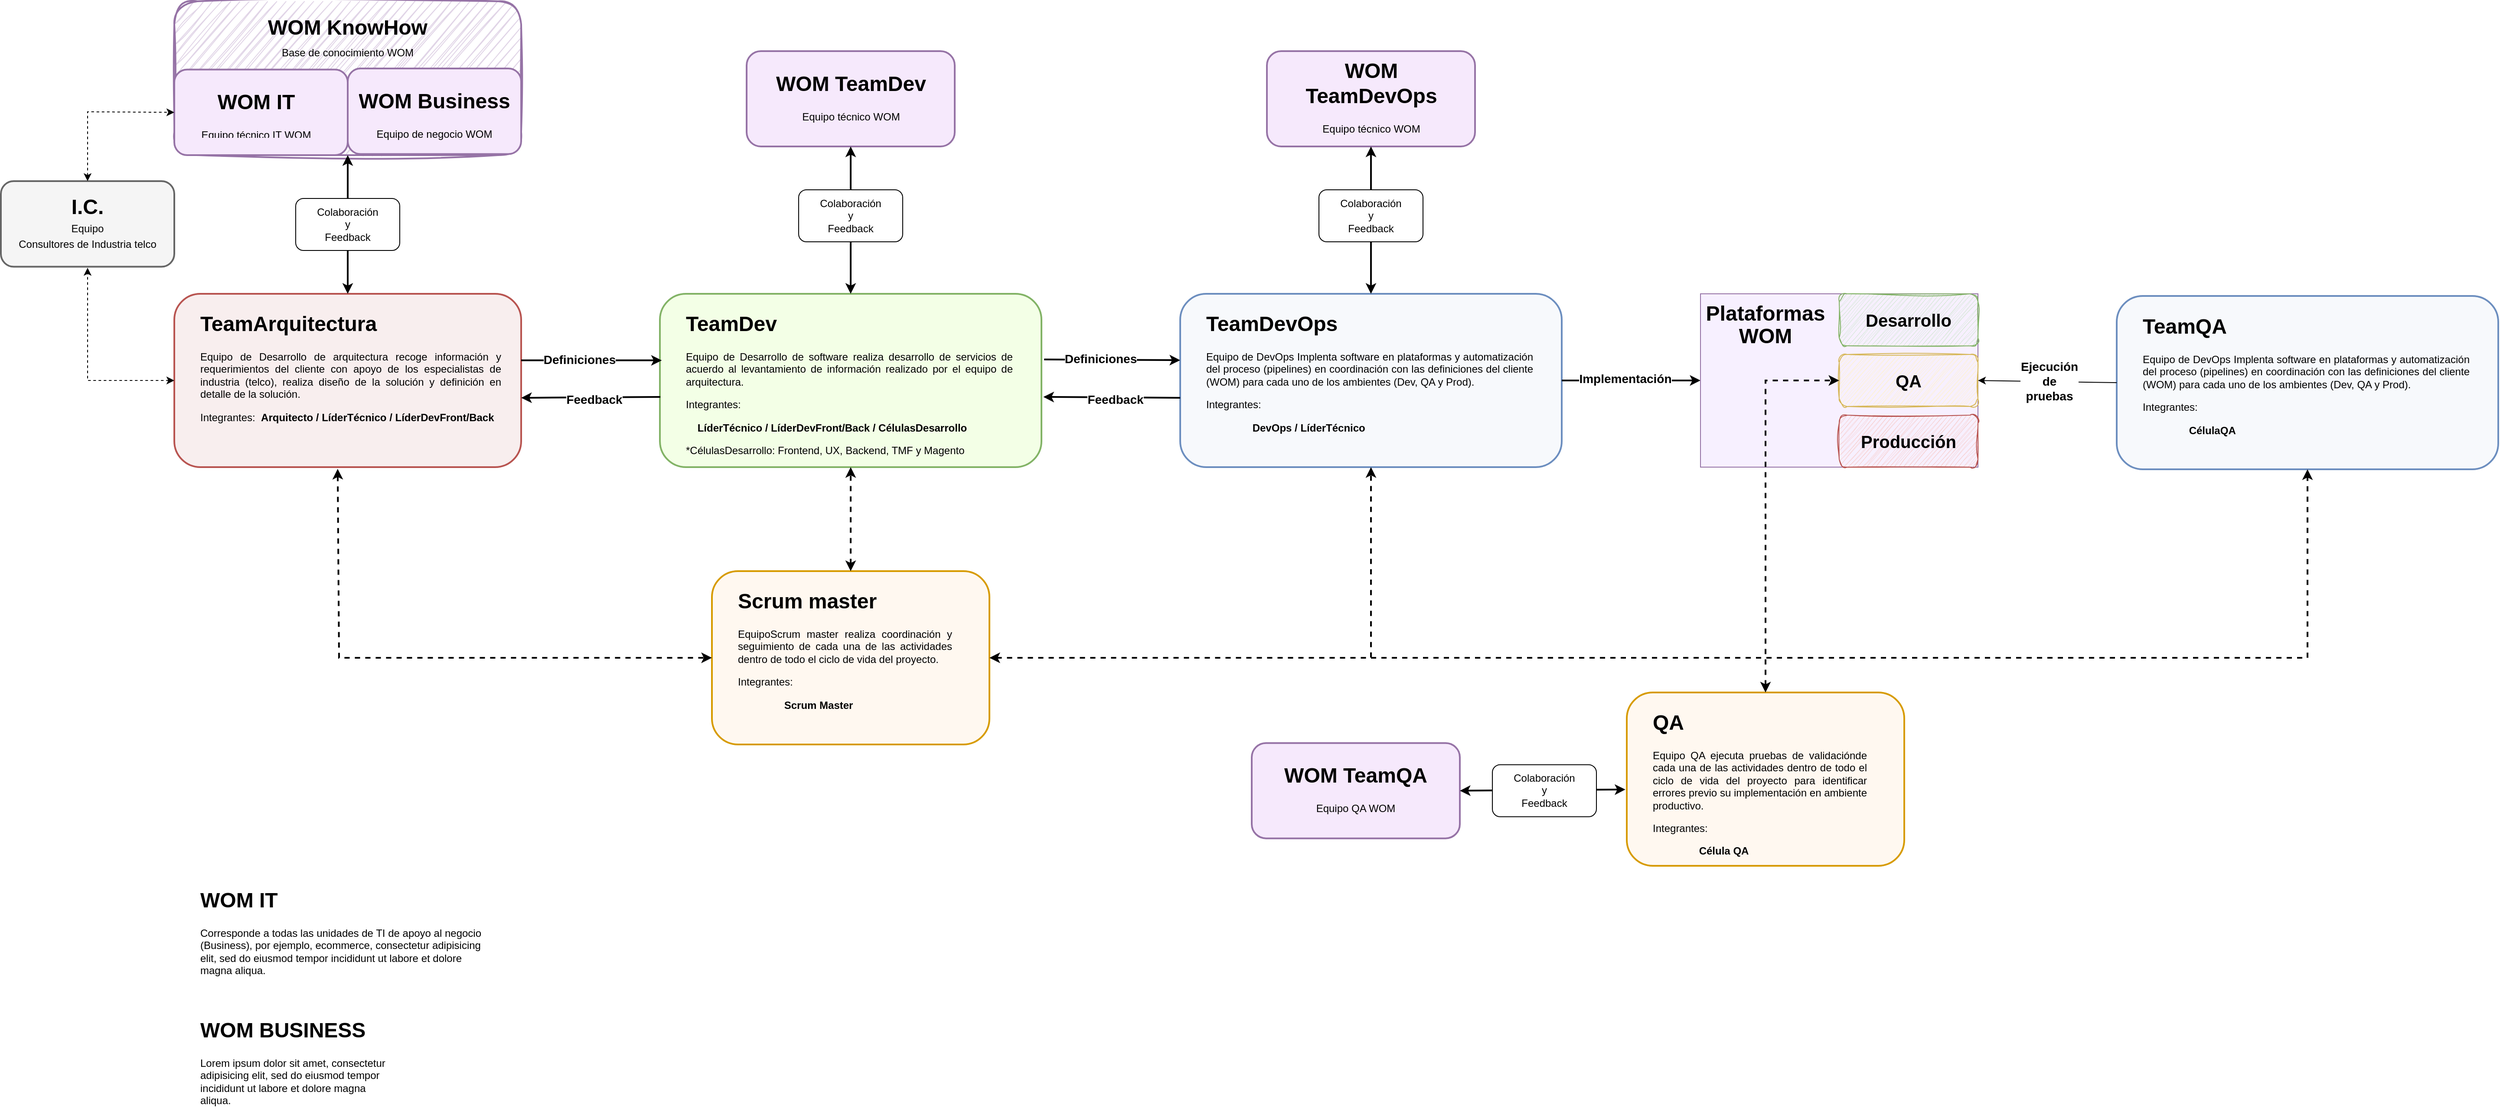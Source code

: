 <mxfile version="21.6.9" type="github">
  <diagram name="Página-1" id="ZVUjuS-TwMxPAm4DahR5">
    <mxGraphModel dx="1332" dy="1432" grid="1" gridSize="10" guides="1" tooltips="1" connect="1" arrows="1" fold="1" page="1" pageScale="1" pageWidth="827" pageHeight="1169" math="0" shadow="0">
      <root>
        <mxCell id="0" />
        <mxCell id="1" parent="0" />
        <mxCell id="QHSCzGcDIsChi1m0zqlS-33" value="" style="rounded=1;whiteSpace=wrap;html=1;fillColor=#e1d5e7;strokeColor=#9673a6;strokeWidth=2;sketch=1;curveFitting=1;jiggle=2;" vertex="1" parent="1">
          <mxGeometry x="-560" y="-297.5" width="400" height="177.5" as="geometry" />
        </mxCell>
        <mxCell id="y2M8KA7EAdU5h4OUIB-f-7" value="" style="rounded=1;whiteSpace=wrap;html=1;fillColor=#F8EEEE;strokeColor=#b85450;fillStyle=solid;strokeWidth=2;" parent="1" vertex="1">
          <mxGeometry x="-560" y="40" width="400" height="200" as="geometry" />
        </mxCell>
        <mxCell id="y2M8KA7EAdU5h4OUIB-f-9" value="&lt;h1&gt;TeamArquitectura&lt;/h1&gt;&lt;p align=&quot;justify&quot;&gt;Equipo de Desarrollo de arquitectura recoge información y requerimientos del cliente con apoyo de los especialistas de industria (telco), realiza diseño de la solución y definición en detalle de la solución.&lt;/p&gt;&lt;p&gt;Integrantes:&amp;nbsp; &lt;b&gt;Arquitecto / &lt;span style=&quot;&quot;&gt;&lt;span style=&quot;&quot;&gt;&lt;/span&gt;&lt;/span&gt;LíderTécnico / LíderDevFront/Back&lt;/b&gt;&lt;br&gt;&lt;/p&gt;" style="text;html=1;strokeColor=none;fillColor=none;spacing=5;spacingTop=-20;whiteSpace=wrap;overflow=hidden;rounded=1;" parent="1" vertex="1">
          <mxGeometry x="-535" y="55" width="355" height="165" as="geometry" />
        </mxCell>
        <mxCell id="y2M8KA7EAdU5h4OUIB-f-11" value="" style="rounded=1;whiteSpace=wrap;html=1;fillColor=#F3FFE6;strokeColor=#82b366;fillStyle=solid;strokeWidth=2;" parent="1" vertex="1">
          <mxGeometry y="40" width="440" height="200" as="geometry" />
        </mxCell>
        <mxCell id="y2M8KA7EAdU5h4OUIB-f-12" value="&lt;h1&gt;TeamDev&lt;/h1&gt;&lt;p align=&quot;justify&quot;&gt;Equipo de Desarrollo de software realiza desarrollo de servicios de acuerdo al levantamiento de información realizado por el equipo de arquitectura.&lt;/p&gt;&lt;p&gt;Integrantes:&amp;nbsp; &lt;b&gt;&lt;span style=&quot;&quot;&gt;&lt;span style=&quot;&quot;&gt;&lt;/span&gt;&lt;/span&gt;&lt;br&gt;&lt;/b&gt;&lt;/p&gt;&lt;p&gt;&lt;b&gt;&lt;span style=&quot;&quot;&gt;&lt;span style=&quot;white-space: pre;&quot;&gt;&amp;nbsp;&amp;nbsp;&amp;nbsp;&amp;nbsp;&lt;/span&gt;&lt;/span&gt;LíderTécnico / LíderDevFront/Back / CélulasDesarrollo&lt;/b&gt;&lt;/p&gt;&lt;p align=&quot;left&quot;&gt;*CélulasDesarrollo: Frontend, UX, Backend, TMF y Magento&lt;b&gt;&lt;br&gt;&lt;/b&gt;&lt;/p&gt;" style="text;html=1;strokeColor=none;fillColor=none;spacing=5;spacingTop=-20;whiteSpace=wrap;overflow=hidden;rounded=1;" parent="1" vertex="1">
          <mxGeometry x="25" y="55" width="385" height="175" as="geometry" />
        </mxCell>
        <mxCell id="y2M8KA7EAdU5h4OUIB-f-13" value="" style="rounded=1;whiteSpace=wrap;html=1;fillColor=#F6E9FC;strokeColor=#9673a6;fillStyle=solid;strokeWidth=2;" parent="1" vertex="1">
          <mxGeometry x="100" y="-240" width="240" height="110" as="geometry" />
        </mxCell>
        <mxCell id="y2M8KA7EAdU5h4OUIB-f-14" value="&lt;h1 align=&quot;center&quot;&gt;WOM TeamDev&lt;/h1&gt;&lt;p align=&quot;center&quot;&gt;Equipo técnico WOM&lt;br&gt;&lt;/p&gt;" style="text;html=1;strokeColor=none;fillColor=none;spacing=5;spacingTop=-20;whiteSpace=wrap;overflow=hidden;rounded=1;align=center;" parent="1" vertex="1">
          <mxGeometry x="117.5" y="-222.5" width="205" height="82.5" as="geometry" />
        </mxCell>
        <mxCell id="y2M8KA7EAdU5h4OUIB-f-16" value="" style="endArrow=classic;startArrow=classic;html=1;rounded=0;entryX=0.5;entryY=1;entryDx=0;entryDy=0;exitX=0.5;exitY=0;exitDx=0;exitDy=0;strokeWidth=2;" parent="1" source="y2M8KA7EAdU5h4OUIB-f-11" target="y2M8KA7EAdU5h4OUIB-f-13" edge="1">
          <mxGeometry width="50" height="50" relative="1" as="geometry">
            <mxPoint x="190" as="sourcePoint" />
            <mxPoint x="240" y="-50" as="targetPoint" />
          </mxGeometry>
        </mxCell>
        <mxCell id="y2M8KA7EAdU5h4OUIB-f-18" value="&lt;div&gt;Colaboración&lt;/div&gt;&lt;div&gt;y &lt;/div&gt;Feedback" style="rounded=1;whiteSpace=wrap;html=1;" parent="1" vertex="1">
          <mxGeometry x="160" y="-80" width="120" height="60" as="geometry" />
        </mxCell>
        <mxCell id="y2M8KA7EAdU5h4OUIB-f-19" value="" style="endArrow=classic;html=1;rounded=0;entryX=0.005;entryY=0.384;entryDx=0;entryDy=0;entryPerimeter=0;exitX=1;exitY=0.384;exitDx=0;exitDy=0;exitPerimeter=0;strokeWidth=2;" parent="1" source="y2M8KA7EAdU5h4OUIB-f-7" target="y2M8KA7EAdU5h4OUIB-f-11" edge="1">
          <mxGeometry width="50" height="50" relative="1" as="geometry">
            <mxPoint x="-140" y="117" as="sourcePoint" />
            <mxPoint x="240" y="-50" as="targetPoint" />
          </mxGeometry>
        </mxCell>
        <mxCell id="y2M8KA7EAdU5h4OUIB-f-20" value="&lt;font style=&quot;font-size: 14px;&quot;&gt;&lt;b&gt;Definiciones&lt;/b&gt;&lt;/font&gt;" style="edgeLabel;html=1;align=center;verticalAlign=middle;resizable=0;points=[];" parent="y2M8KA7EAdU5h4OUIB-f-19" vertex="1" connectable="0">
          <mxGeometry x="-0.177" y="1" relative="1" as="geometry">
            <mxPoint as="offset" />
          </mxGeometry>
        </mxCell>
        <mxCell id="y2M8KA7EAdU5h4OUIB-f-21" value="" style="endArrow=classic;html=1;rounded=0;exitX=0.001;exitY=0.595;exitDx=0;exitDy=0;exitPerimeter=0;entryX=1;entryY=0.6;entryDx=0;entryDy=0;entryPerimeter=0;strokeWidth=2;" parent="1" source="y2M8KA7EAdU5h4OUIB-f-11" target="y2M8KA7EAdU5h4OUIB-f-7" edge="1">
          <mxGeometry width="50" height="50" relative="1" as="geometry">
            <mxPoint x="190" as="sourcePoint" />
            <mxPoint x="-110" y="150" as="targetPoint" />
          </mxGeometry>
        </mxCell>
        <mxCell id="y2M8KA7EAdU5h4OUIB-f-22" value="&lt;font size=&quot;1&quot;&gt;&lt;b style=&quot;font-size: 14px;&quot;&gt;Feedback&lt;/b&gt;&lt;/font&gt;" style="edgeLabel;html=1;align=center;verticalAlign=middle;resizable=0;points=[];" parent="y2M8KA7EAdU5h4OUIB-f-21" vertex="1" connectable="0">
          <mxGeometry x="-0.046" y="2" relative="1" as="geometry">
            <mxPoint as="offset" />
          </mxGeometry>
        </mxCell>
        <mxCell id="y2M8KA7EAdU5h4OUIB-f-23" value="" style="rounded=1;whiteSpace=wrap;html=1;fillColor=#F7F9FC;strokeColor=#6c8ebf;fillStyle=solid;strokeWidth=2;" parent="1" vertex="1">
          <mxGeometry x="600" y="40" width="440" height="200" as="geometry" />
        </mxCell>
        <mxCell id="y2M8KA7EAdU5h4OUIB-f-24" value="&lt;h1&gt;TeamDevOps&lt;/h1&gt;&lt;p align=&quot;justify&quot;&gt;Equipo de DevOps Implenta software en plataformas y automatización del proceso (pipelines) en coordinación con las definiciones del cliente (WOM) para cada uno de los ambientes (Dev, QA y Prod).&lt;br&gt;&lt;/p&gt;&lt;p&gt;Integrantes:&amp;nbsp; &lt;b&gt;&lt;span style=&quot;&quot;&gt;&lt;span style=&quot;&quot;&gt;&lt;/span&gt;&lt;/span&gt;&lt;br&gt;&lt;/b&gt;&lt;/p&gt;&lt;p&gt;&lt;span style=&quot;white-space: pre;&quot;&gt;&#x9;&lt;/span&gt;&lt;span style=&quot;white-space: pre;&quot;&gt;&#x9;&lt;/span&gt;&lt;b&gt;DevOps / &lt;/b&gt;&lt;b&gt;LíderTécnico&lt;/b&gt;&lt;/p&gt;" style="text;html=1;strokeColor=none;fillColor=none;spacing=5;spacingTop=-20;whiteSpace=wrap;overflow=hidden;rounded=1;" parent="1" vertex="1">
          <mxGeometry x="625" y="55" width="385" height="165" as="geometry" />
        </mxCell>
        <mxCell id="y2M8KA7EAdU5h4OUIB-f-25" value="" style="rounded=1;whiteSpace=wrap;html=1;fillColor=#F6E9FC;strokeColor=#9673a6;fillStyle=solid;strokeWidth=2;" parent="1" vertex="1">
          <mxGeometry x="700" y="-240" width="240" height="110" as="geometry" />
        </mxCell>
        <mxCell id="y2M8KA7EAdU5h4OUIB-f-26" value="&lt;h1 align=&quot;center&quot;&gt;WOM TeamDevOps&lt;/h1&gt;&lt;p align=&quot;center&quot;&gt;Equipo técnico WOM&lt;br&gt;&lt;/p&gt;" style="text;html=1;strokeColor=none;fillColor=none;spacing=5;spacingTop=-20;whiteSpace=wrap;overflow=hidden;rounded=1;align=center;" parent="1" vertex="1">
          <mxGeometry x="717.5" y="-237.5" width="205" height="112.5" as="geometry" />
        </mxCell>
        <mxCell id="y2M8KA7EAdU5h4OUIB-f-27" value="" style="endArrow=classic;startArrow=classic;html=1;rounded=0;entryX=0.5;entryY=1;entryDx=0;entryDy=0;exitX=0.5;exitY=0;exitDx=0;exitDy=0;strokeWidth=2;" parent="1" source="y2M8KA7EAdU5h4OUIB-f-23" target="y2M8KA7EAdU5h4OUIB-f-25" edge="1">
          <mxGeometry width="50" height="50" relative="1" as="geometry">
            <mxPoint x="790" as="sourcePoint" />
            <mxPoint x="840" y="-50" as="targetPoint" />
          </mxGeometry>
        </mxCell>
        <mxCell id="y2M8KA7EAdU5h4OUIB-f-28" value="&lt;div&gt;Colaboración&lt;/div&gt;&lt;div&gt;y &lt;/div&gt;Feedback" style="rounded=1;whiteSpace=wrap;html=1;" parent="1" vertex="1">
          <mxGeometry x="760" y="-80" width="120" height="60" as="geometry" />
        </mxCell>
        <mxCell id="y2M8KA7EAdU5h4OUIB-f-31" value="" style="endArrow=classic;html=1;rounded=0;entryX=0;entryY=0.383;entryDx=0;entryDy=0;entryPerimeter=0;exitX=1.007;exitY=0.379;exitDx=0;exitDy=0;exitPerimeter=0;strokeWidth=2;" parent="1" source="y2M8KA7EAdU5h4OUIB-f-11" target="y2M8KA7EAdU5h4OUIB-f-23" edge="1">
          <mxGeometry width="50" height="50" relative="1" as="geometry">
            <mxPoint x="300" y="-20" as="sourcePoint" />
            <mxPoint x="462" y="-20" as="targetPoint" />
          </mxGeometry>
        </mxCell>
        <mxCell id="y2M8KA7EAdU5h4OUIB-f-32" value="&lt;font style=&quot;font-size: 14px;&quot;&gt;&lt;b&gt;Definiciones&lt;/b&gt;&lt;/font&gt;" style="edgeLabel;html=1;align=center;verticalAlign=middle;resizable=0;points=[];" parent="y2M8KA7EAdU5h4OUIB-f-31" vertex="1" connectable="0">
          <mxGeometry x="-0.177" y="1" relative="1" as="geometry">
            <mxPoint as="offset" />
          </mxGeometry>
        </mxCell>
        <mxCell id="y2M8KA7EAdU5h4OUIB-f-33" value="" style="endArrow=classic;html=1;rounded=0;exitX=0;exitY=0.6;exitDx=0;exitDy=0;exitPerimeter=0;entryX=1.005;entryY=0.595;entryDx=0;entryDy=0;entryPerimeter=0;strokeWidth=2;" parent="1" source="y2M8KA7EAdU5h4OUIB-f-23" target="y2M8KA7EAdU5h4OUIB-f-11" edge="1">
          <mxGeometry width="50" height="50" relative="1" as="geometry">
            <mxPoint x="450" y="10" as="sourcePoint" />
            <mxPoint x="290" y="11" as="targetPoint" />
          </mxGeometry>
        </mxCell>
        <mxCell id="y2M8KA7EAdU5h4OUIB-f-34" value="&lt;font size=&quot;1&quot;&gt;&lt;b style=&quot;font-size: 14px;&quot;&gt;Feedback&lt;/b&gt;&lt;/font&gt;" style="edgeLabel;html=1;align=center;verticalAlign=middle;resizable=0;points=[];" parent="y2M8KA7EAdU5h4OUIB-f-33" vertex="1" connectable="0">
          <mxGeometry x="-0.046" y="2" relative="1" as="geometry">
            <mxPoint as="offset" />
          </mxGeometry>
        </mxCell>
        <mxCell id="QHSCzGcDIsChi1m0zqlS-1" value="" style="endArrow=classic;html=1;rounded=0;exitX=1;exitY=0.5;exitDx=0;exitDy=0;strokeWidth=2;entryX=0;entryY=0.5;entryDx=0;entryDy=0;" edge="1" parent="1" source="y2M8KA7EAdU5h4OUIB-f-23" target="QHSCzGcDIsChi1m0zqlS-3">
          <mxGeometry width="50" height="50" relative="1" as="geometry">
            <mxPoint x="1180" y="150" as="sourcePoint" />
            <mxPoint x="1200" y="160" as="targetPoint" />
          </mxGeometry>
        </mxCell>
        <mxCell id="QHSCzGcDIsChi1m0zqlS-2" value="&lt;b&gt;&lt;font style=&quot;font-size: 14px;&quot;&gt;Implementación&lt;/font&gt;&lt;/b&gt;" style="edgeLabel;html=1;align=center;verticalAlign=middle;resizable=0;points=[];" vertex="1" connectable="0" parent="QHSCzGcDIsChi1m0zqlS-1">
          <mxGeometry x="-0.091" y="2" relative="1" as="geometry">
            <mxPoint as="offset" />
          </mxGeometry>
        </mxCell>
        <mxCell id="QHSCzGcDIsChi1m0zqlS-3" value="" style="rounded=0;whiteSpace=wrap;html=1;fillColor=#F7F0FF;strokeColor=#9673a6;" vertex="1" parent="1">
          <mxGeometry x="1200" y="40" width="320" height="200" as="geometry" />
        </mxCell>
        <mxCell id="QHSCzGcDIsChi1m0zqlS-4" value="&lt;h1 style=&quot;line-height: 40%;&quot; align=&quot;center&quot;&gt;Plataformas&lt;/h1&gt;&lt;h1 style=&quot;line-height: 40%;&quot; align=&quot;center&quot;&gt;WOM&lt;/h1&gt;" style="text;html=1;strokeColor=none;fillColor=none;align=center;verticalAlign=middle;whiteSpace=wrap;rounded=0;" vertex="1" parent="1">
          <mxGeometry x="1200" y="50" width="150" height="50" as="geometry" />
        </mxCell>
        <mxCell id="QHSCzGcDIsChi1m0zqlS-5" value="&lt;font size=&quot;1&quot;&gt;&lt;b style=&quot;font-size: 20px;&quot;&gt;Desarrollo&lt;/b&gt;&lt;/font&gt;" style="rounded=1;whiteSpace=wrap;html=1;fillColor=#d5e8d4;strokeColor=#82b366;glass=0;sketch=1;curveFitting=1;jiggle=2;" vertex="1" parent="1">
          <mxGeometry x="1360" y="40" width="160" height="60" as="geometry" />
        </mxCell>
        <mxCell id="QHSCzGcDIsChi1m0zqlS-6" value="&lt;font size=&quot;1&quot;&gt;&lt;b style=&quot;font-size: 20px;&quot;&gt;QA&lt;/b&gt;&lt;/font&gt;" style="rounded=1;whiteSpace=wrap;html=1;sketch=1;curveFitting=1;jiggle=2;fillColor=#fff2cc;strokeColor=#d6b656;" vertex="1" parent="1">
          <mxGeometry x="1360" y="110" width="160" height="60" as="geometry" />
        </mxCell>
        <mxCell id="QHSCzGcDIsChi1m0zqlS-7" value="&lt;font size=&quot;1&quot;&gt;&lt;b style=&quot;font-size: 20px;&quot;&gt;Producción&lt;/b&gt;&lt;/font&gt;" style="rounded=1;whiteSpace=wrap;html=1;fillColor=#f8cecc;strokeColor=#b85450;sketch=1;curveFitting=1;jiggle=2;" vertex="1" parent="1">
          <mxGeometry x="1360" y="180" width="160" height="60" as="geometry" />
        </mxCell>
        <mxCell id="QHSCzGcDIsChi1m0zqlS-8" value="" style="rounded=1;whiteSpace=wrap;html=1;fillColor=#F7F9FC;strokeColor=#6c8ebf;fillStyle=solid;strokeWidth=2;" vertex="1" parent="1">
          <mxGeometry x="1680" y="42.5" width="440" height="200" as="geometry" />
        </mxCell>
        <mxCell id="QHSCzGcDIsChi1m0zqlS-9" value="&lt;h1&gt;TeamQA&lt;/h1&gt;&lt;p align=&quot;justify&quot;&gt;Equipo de DevOps Implenta software en plataformas y automatización del proceso (pipelines) en coordinación con las definiciones del cliente (WOM) para cada uno de los ambientes (Dev, QA y Prod).&lt;br&gt;&lt;/p&gt;&lt;p&gt;Integrantes:&amp;nbsp; &lt;b&gt;&lt;span style=&quot;&quot;&gt;&lt;span style=&quot;&quot;&gt;&lt;/span&gt;&lt;/span&gt;&lt;br&gt;&lt;/b&gt;&lt;/p&gt;&lt;p&gt;&lt;span style=&quot;white-space: pre;&quot;&gt;&#x9;&lt;/span&gt;&lt;span style=&quot;white-space: pre;&quot;&gt;&#x9;&lt;/span&gt;&lt;b&gt;CélulaQA&lt;/b&gt;&lt;/p&gt;" style="text;html=1;strokeColor=none;fillColor=none;spacing=5;spacingTop=-20;whiteSpace=wrap;overflow=hidden;rounded=1;" vertex="1" parent="1">
          <mxGeometry x="1705" y="57.5" width="385" height="165" as="geometry" />
        </mxCell>
        <mxCell id="QHSCzGcDIsChi1m0zqlS-10" value="" style="endArrow=classic;html=1;rounded=0;entryX=1;entryY=0.5;entryDx=0;entryDy=0;exitX=0;exitY=0.5;exitDx=0;exitDy=0;" edge="1" parent="1" source="QHSCzGcDIsChi1m0zqlS-8" target="QHSCzGcDIsChi1m0zqlS-6">
          <mxGeometry width="50" height="50" relative="1" as="geometry">
            <mxPoint x="1640" y="280" as="sourcePoint" />
            <mxPoint x="1530" y="230" as="targetPoint" />
          </mxGeometry>
        </mxCell>
        <mxCell id="QHSCzGcDIsChi1m0zqlS-11" value="&lt;div style=&quot;font-size: 14px;&quot;&gt;&lt;b&gt;&lt;font style=&quot;font-size: 14px;&quot;&gt;Ejecución &lt;br&gt;&lt;/font&gt;&lt;/b&gt;&lt;/div&gt;&lt;div style=&quot;font-size: 14px;&quot;&gt;&lt;b&gt;&lt;font style=&quot;font-size: 14px;&quot;&gt;de&lt;/font&gt;&lt;/b&gt;&lt;/div&gt;&lt;div style=&quot;font-size: 14px;&quot;&gt;&lt;b&gt;&lt;font style=&quot;font-size: 14px;&quot;&gt;pruebas&lt;br&gt;&lt;/font&gt;&lt;/b&gt;&lt;/div&gt;" style="edgeLabel;html=1;align=center;verticalAlign=middle;resizable=0;points=[];" vertex="1" connectable="0" parent="QHSCzGcDIsChi1m0zqlS-10">
          <mxGeometry x="-0.017" y="-1" relative="1" as="geometry">
            <mxPoint as="offset" />
          </mxGeometry>
        </mxCell>
        <mxCell id="QHSCzGcDIsChi1m0zqlS-14" value="" style="rounded=1;whiteSpace=wrap;html=1;fillColor=#FFF8F0;strokeColor=#d79b00;fillStyle=solid;strokeWidth=2;" vertex="1" parent="1">
          <mxGeometry x="60" y="360" width="320" height="200" as="geometry" />
        </mxCell>
        <mxCell id="QHSCzGcDIsChi1m0zqlS-15" value="&lt;h1&gt;Scrum master&lt;br&gt;&lt;/h1&gt;&lt;p align=&quot;justify&quot;&gt;EquipoScrum master realiza coordinación y seguimiento de cada una de las actividades dentro de todo el ciclo de vida del proyecto.&lt;br&gt;&lt;/p&gt;&lt;p&gt;Integrantes:&amp;nbsp; &lt;b&gt;&lt;span style=&quot;&quot;&gt;&lt;span style=&quot;&quot;&gt;&lt;/span&gt;&lt;/span&gt;&lt;br&gt;&lt;/b&gt;&lt;/p&gt;&lt;p&gt;&lt;span style=&quot;white-space: pre;&quot;&gt;&#x9;&lt;/span&gt;&lt;span style=&quot;white-space: pre;&quot;&gt;&#x9;&lt;b&gt;Scrum Master&lt;/b&gt;&lt;/span&gt;&lt;/p&gt;" style="text;html=1;strokeColor=none;fillColor=none;spacing=5;spacingTop=-20;whiteSpace=wrap;overflow=hidden;rounded=1;" vertex="1" parent="1">
          <mxGeometry x="85" y="375" width="255" height="155" as="geometry" />
        </mxCell>
        <mxCell id="QHSCzGcDIsChi1m0zqlS-16" value="" style="endArrow=classic;startArrow=classic;html=1;rounded=0;entryX=0;entryY=0.5;entryDx=0;entryDy=0;exitX=0.471;exitY=1.01;exitDx=0;exitDy=0;exitPerimeter=0;strokeWidth=2;dashed=1;" edge="1" parent="1" source="y2M8KA7EAdU5h4OUIB-f-7" target="QHSCzGcDIsChi1m0zqlS-14">
          <mxGeometry width="50" height="50" relative="1" as="geometry">
            <mxPoint x="-370" y="520" as="sourcePoint" />
            <mxPoint x="-320" y="470" as="targetPoint" />
            <Array as="points">
              <mxPoint x="-370" y="460" />
            </Array>
          </mxGeometry>
        </mxCell>
        <mxCell id="QHSCzGcDIsChi1m0zqlS-17" value="" style="endArrow=classic;startArrow=classic;html=1;rounded=0;strokeWidth=2;dashed=1;entryX=0.5;entryY=1;entryDx=0;entryDy=0;exitX=0.5;exitY=0;exitDx=0;exitDy=0;" edge="1" parent="1" source="QHSCzGcDIsChi1m0zqlS-14" target="y2M8KA7EAdU5h4OUIB-f-11">
          <mxGeometry width="50" height="50" relative="1" as="geometry">
            <mxPoint x="-110" y="375" as="sourcePoint" />
            <mxPoint x="-60" y="325" as="targetPoint" />
          </mxGeometry>
        </mxCell>
        <mxCell id="QHSCzGcDIsChi1m0zqlS-19" value="" style="endArrow=classic;startArrow=classic;html=1;rounded=0;exitX=1;exitY=0.5;exitDx=0;exitDy=0;entryX=0.5;entryY=1;entryDx=0;entryDy=0;strokeWidth=2;dashed=1;" edge="1" parent="1" source="QHSCzGcDIsChi1m0zqlS-14" target="y2M8KA7EAdU5h4OUIB-f-23">
          <mxGeometry width="50" height="50" relative="1" as="geometry">
            <mxPoint x="460" y="450" as="sourcePoint" />
            <mxPoint x="510" y="400" as="targetPoint" />
            <Array as="points">
              <mxPoint x="820" y="460" />
            </Array>
          </mxGeometry>
        </mxCell>
        <mxCell id="QHSCzGcDIsChi1m0zqlS-22" value="" style="endArrow=classic;html=1;rounded=0;entryX=0.5;entryY=1;entryDx=0;entryDy=0;dashed=1;strokeWidth=2;" edge="1" parent="1" target="QHSCzGcDIsChi1m0zqlS-8">
          <mxGeometry width="50" height="50" relative="1" as="geometry">
            <mxPoint x="820" y="460" as="sourcePoint" />
            <mxPoint x="1310" y="460" as="targetPoint" />
            <Array as="points">
              <mxPoint x="1900" y="460" />
            </Array>
          </mxGeometry>
        </mxCell>
        <mxCell id="QHSCzGcDIsChi1m0zqlS-23" value="" style="rounded=1;whiteSpace=wrap;html=1;fillColor=#F6E9FC;strokeColor=#9673a6;fillStyle=solid;strokeWidth=2;" vertex="1" parent="1">
          <mxGeometry x="682.5" y="558.35" width="240" height="110" as="geometry" />
        </mxCell>
        <mxCell id="QHSCzGcDIsChi1m0zqlS-24" value="&lt;h1 align=&quot;center&quot;&gt;WOM TeamQA&lt;/h1&gt;&lt;p align=&quot;center&quot;&gt;Equipo QA WOM&lt;br&gt;&lt;/p&gt;" style="text;html=1;strokeColor=none;fillColor=none;spacing=5;spacingTop=-20;whiteSpace=wrap;overflow=hidden;rounded=1;align=center;" vertex="1" parent="1">
          <mxGeometry x="700" y="575.85" width="205" height="82.5" as="geometry" />
        </mxCell>
        <mxCell id="QHSCzGcDIsChi1m0zqlS-25" value="" style="endArrow=classic;startArrow=classic;html=1;rounded=0;entryX=-0.005;entryY=0.56;entryDx=0;entryDy=0;exitX=1;exitY=0.5;exitDx=0;exitDy=0;strokeWidth=2;entryPerimeter=0;" edge="1" parent="1" target="QHSCzGcDIsChi1m0zqlS-41" source="QHSCzGcDIsChi1m0zqlS-23">
          <mxGeometry width="50" height="50" relative="1" as="geometry">
            <mxPoint x="1012.5" y="703.35" as="sourcePoint" />
            <mxPoint x="1012.5" y="534.15" as="targetPoint" />
          </mxGeometry>
        </mxCell>
        <mxCell id="QHSCzGcDIsChi1m0zqlS-26" value="&lt;div&gt;Colaboración&lt;/div&gt;&lt;div&gt;y &lt;/div&gt;Feedback" style="rounded=1;whiteSpace=wrap;html=1;" vertex="1" parent="1">
          <mxGeometry x="960" y="583.35" width="120" height="60" as="geometry" />
        </mxCell>
        <mxCell id="QHSCzGcDIsChi1m0zqlS-29" value="" style="rounded=1;whiteSpace=wrap;html=1;fillColor=#F6E9FC;strokeColor=#9673a6;fillStyle=solid;strokeWidth=2;" vertex="1" parent="1">
          <mxGeometry x="-560" y="-218.75" width="200" height="98.75" as="geometry" />
        </mxCell>
        <mxCell id="QHSCzGcDIsChi1m0zqlS-30" value="&lt;h1 align=&quot;center&quot;&gt;WOM IT&lt;br&gt;&lt;/h1&gt;&lt;p align=&quot;center&quot;&gt;Equipo técnico IT WOM&lt;br&gt;&lt;/p&gt;" style="text;html=1;strokeColor=none;fillColor=none;spacing=5;spacingTop=-20;whiteSpace=wrap;overflow=hidden;rounded=1;align=center;" vertex="1" parent="1">
          <mxGeometry x="-542.5" y="-201.25" width="152.5" height="61.25" as="geometry" />
        </mxCell>
        <mxCell id="QHSCzGcDIsChi1m0zqlS-31" value="" style="rounded=1;whiteSpace=wrap;html=1;fillColor=#F6E9FC;strokeColor=#9673a6;fillStyle=solid;strokeWidth=2;" vertex="1" parent="1">
          <mxGeometry x="-360" y="-220" width="200" height="98.75" as="geometry" />
        </mxCell>
        <mxCell id="QHSCzGcDIsChi1m0zqlS-32" value="&lt;h1 align=&quot;center&quot;&gt;WOM Business&lt;br&gt;&lt;/h1&gt;&lt;p align=&quot;center&quot;&gt;Equipo de negocio WOM&lt;br&gt;&lt;/p&gt;" style="text;html=1;strokeColor=none;fillColor=none;spacing=5;spacingTop=-20;whiteSpace=wrap;overflow=hidden;rounded=1;align=center;" vertex="1" parent="1">
          <mxGeometry x="-360" y="-202.5" width="200" height="82.5" as="geometry" />
        </mxCell>
        <mxCell id="QHSCzGcDIsChi1m0zqlS-34" value="&lt;p style=&quot;line-height: 70%;&quot;&gt;&lt;/p&gt;&lt;h1 style=&quot;line-height: 70%;&quot; align=&quot;center&quot;&gt;WOM KnowHow&lt;br&gt;&lt;/h1&gt;&lt;p style=&quot;line-height: 70%;&quot; align=&quot;center&quot;&gt;Base de conocimiento WOM&lt;br&gt;&lt;/p&gt;&lt;p&gt;&lt;/p&gt;" style="text;html=1;strokeColor=none;fillColor=none;spacing=5;spacingTop=-20;whiteSpace=wrap;overflow=hidden;rounded=1;align=center;" vertex="1" parent="1">
          <mxGeometry x="-550" y="-281.25" width="380" height="61.25" as="geometry" />
        </mxCell>
        <mxCell id="QHSCzGcDIsChi1m0zqlS-35" value="" style="rounded=1;whiteSpace=wrap;html=1;fillColor=#f5f5f5;strokeColor=#666666;fillStyle=solid;strokeWidth=2;fontColor=#333333;" vertex="1" parent="1">
          <mxGeometry x="-760" y="-90" width="200" height="98.75" as="geometry" />
        </mxCell>
        <mxCell id="QHSCzGcDIsChi1m0zqlS-36" value="&lt;h1 style=&quot;line-height: 50%;&quot; align=&quot;center&quot;&gt;I.C.&lt;br&gt;&lt;/h1&gt;&lt;p style=&quot;line-height: 50%;&quot; align=&quot;center&quot;&gt;Equipo &lt;br&gt;&lt;/p&gt;&lt;p style=&quot;line-height: 50%;&quot; align=&quot;center&quot;&gt;Consultores de Industria telco&lt;br&gt;&lt;/p&gt;" style="text;html=1;strokeColor=none;fillColor=none;spacing=5;spacingTop=-20;whiteSpace=wrap;overflow=hidden;rounded=1;align=center;" vertex="1" parent="1">
          <mxGeometry x="-760" y="-72.5" width="200" height="82.5" as="geometry" />
        </mxCell>
        <mxCell id="QHSCzGcDIsChi1m0zqlS-37" value="" style="endArrow=classic;startArrow=classic;html=1;rounded=0;strokeWidth=2;exitX=0.5;exitY=0;exitDx=0;exitDy=0;entryX=0;entryY=1;entryDx=0;entryDy=0;" edge="1" parent="1" source="y2M8KA7EAdU5h4OUIB-f-7" target="QHSCzGcDIsChi1m0zqlS-32">
          <mxGeometry width="50" height="50" relative="1" as="geometry">
            <mxPoint x="-340" y="20" as="sourcePoint" />
            <mxPoint x="-360" y="-110" as="targetPoint" />
          </mxGeometry>
        </mxCell>
        <mxCell id="QHSCzGcDIsChi1m0zqlS-38" value="&lt;div&gt;Colaboración&lt;/div&gt;&lt;div&gt;y &lt;/div&gt;Feedback" style="rounded=1;whiteSpace=wrap;html=1;" vertex="1" parent="1">
          <mxGeometry x="-420" y="-70" width="120" height="60" as="geometry" />
        </mxCell>
        <mxCell id="QHSCzGcDIsChi1m0zqlS-39" value="" style="endArrow=classic;startArrow=classic;html=1;rounded=0;exitX=0.5;exitY=0;exitDx=0;exitDy=0;entryX=0;entryY=0.5;entryDx=0;entryDy=0;dashed=1;" edge="1" parent="1" source="QHSCzGcDIsChi1m0zqlS-35" target="QHSCzGcDIsChi1m0zqlS-29">
          <mxGeometry width="50" height="50" relative="1" as="geometry">
            <mxPoint x="-690" y="-140" as="sourcePoint" />
            <mxPoint x="-640" y="-190" as="targetPoint" />
            <Array as="points">
              <mxPoint x="-660" y="-170" />
            </Array>
          </mxGeometry>
        </mxCell>
        <mxCell id="QHSCzGcDIsChi1m0zqlS-40" value="" style="endArrow=classic;startArrow=classic;html=1;rounded=0;exitX=0;exitY=0.5;exitDx=0;exitDy=0;entryX=0.5;entryY=1;entryDx=0;entryDy=0;dashed=1;" edge="1" parent="1" source="y2M8KA7EAdU5h4OUIB-f-7" target="QHSCzGcDIsChi1m0zqlS-36">
          <mxGeometry width="50" height="50" relative="1" as="geometry">
            <mxPoint x="-680" y="120" as="sourcePoint" />
            <mxPoint x="-580" y="41" as="targetPoint" />
            <Array as="points">
              <mxPoint x="-660" y="140" />
            </Array>
          </mxGeometry>
        </mxCell>
        <mxCell id="QHSCzGcDIsChi1m0zqlS-41" value="" style="rounded=1;whiteSpace=wrap;html=1;fillColor=#FFF8F0;strokeColor=#d79b00;fillStyle=solid;strokeWidth=2;" vertex="1" parent="1">
          <mxGeometry x="1115" y="500" width="320" height="200" as="geometry" />
        </mxCell>
        <mxCell id="QHSCzGcDIsChi1m0zqlS-42" value="&lt;h1&gt;QA&lt;br&gt;&lt;/h1&gt;&lt;p align=&quot;justify&quot;&gt;Equipo QA ejecuta pruebas de validaciónde cada una de las actividades dentro de todo el ciclo de vida del proyecto para identificar errores previo su implementación en ambiente productivo.&lt;br&gt;&lt;/p&gt;&lt;p&gt;Integrantes:&amp;nbsp; &lt;b&gt;&lt;span style=&quot;&quot;&gt;&lt;span style=&quot;&quot;&gt;&lt;/span&gt;&lt;/span&gt;&lt;br&gt;&lt;/b&gt;&lt;/p&gt;&lt;p&gt;&lt;span style=&quot;white-space: pre;&quot;&gt;&#x9;&lt;/span&gt;&lt;span style=&quot;white-space: pre;&quot;&gt;&#x9;&lt;b&gt;Célula QA&lt;/b&gt;&lt;/span&gt;&lt;/p&gt;" style="text;html=1;strokeColor=none;fillColor=none;spacing=5;spacingTop=-20;whiteSpace=wrap;overflow=hidden;rounded=1;" vertex="1" parent="1">
          <mxGeometry x="1140" y="515" width="255" height="175" as="geometry" />
        </mxCell>
        <mxCell id="QHSCzGcDIsChi1m0zqlS-43" value="" style="endArrow=classic;startArrow=classic;html=1;rounded=0;exitX=0.5;exitY=0;exitDx=0;exitDy=0;entryX=0;entryY=0.5;entryDx=0;entryDy=0;strokeWidth=2;dashed=1;" edge="1" parent="1" source="QHSCzGcDIsChi1m0zqlS-41" target="QHSCzGcDIsChi1m0zqlS-6">
          <mxGeometry width="50" height="50" relative="1" as="geometry">
            <mxPoint x="1260" y="380" as="sourcePoint" />
            <mxPoint x="1310" y="330" as="targetPoint" />
            <Array as="points">
              <mxPoint x="1275" y="140" />
            </Array>
          </mxGeometry>
        </mxCell>
        <mxCell id="QHSCzGcDIsChi1m0zqlS-44" value="&lt;h1&gt;WOM IT&lt;br&gt;&lt;/h1&gt;&lt;p&gt;Corresponde a todas las unidades de TI de apoyo al negocio (Business), por ejemplo, ecommerce, consectetur adipisicing elit, sed do eiusmod tempor incididunt ut labore et dolore magna aliqua.&lt;/p&gt;" style="text;html=1;strokeColor=none;fillColor=none;spacing=5;spacingTop=-20;whiteSpace=wrap;overflow=hidden;rounded=0;" vertex="1" parent="1">
          <mxGeometry x="-535" y="720" width="335" height="120" as="geometry" />
        </mxCell>
        <mxCell id="QHSCzGcDIsChi1m0zqlS-45" value="&lt;h1&gt;WOM BUSINESS&lt;br&gt;&lt;/h1&gt;&lt;p&gt;Lorem ipsum dolor sit amet, consectetur adipisicing elit, sed do eiusmod tempor incididunt ut labore et dolore magna aliqua.&lt;/p&gt;" style="text;html=1;strokeColor=none;fillColor=none;spacing=5;spacingTop=-20;whiteSpace=wrap;overflow=hidden;rounded=0;" vertex="1" parent="1">
          <mxGeometry x="-535" y="870" width="225" height="120" as="geometry" />
        </mxCell>
      </root>
    </mxGraphModel>
  </diagram>
</mxfile>
